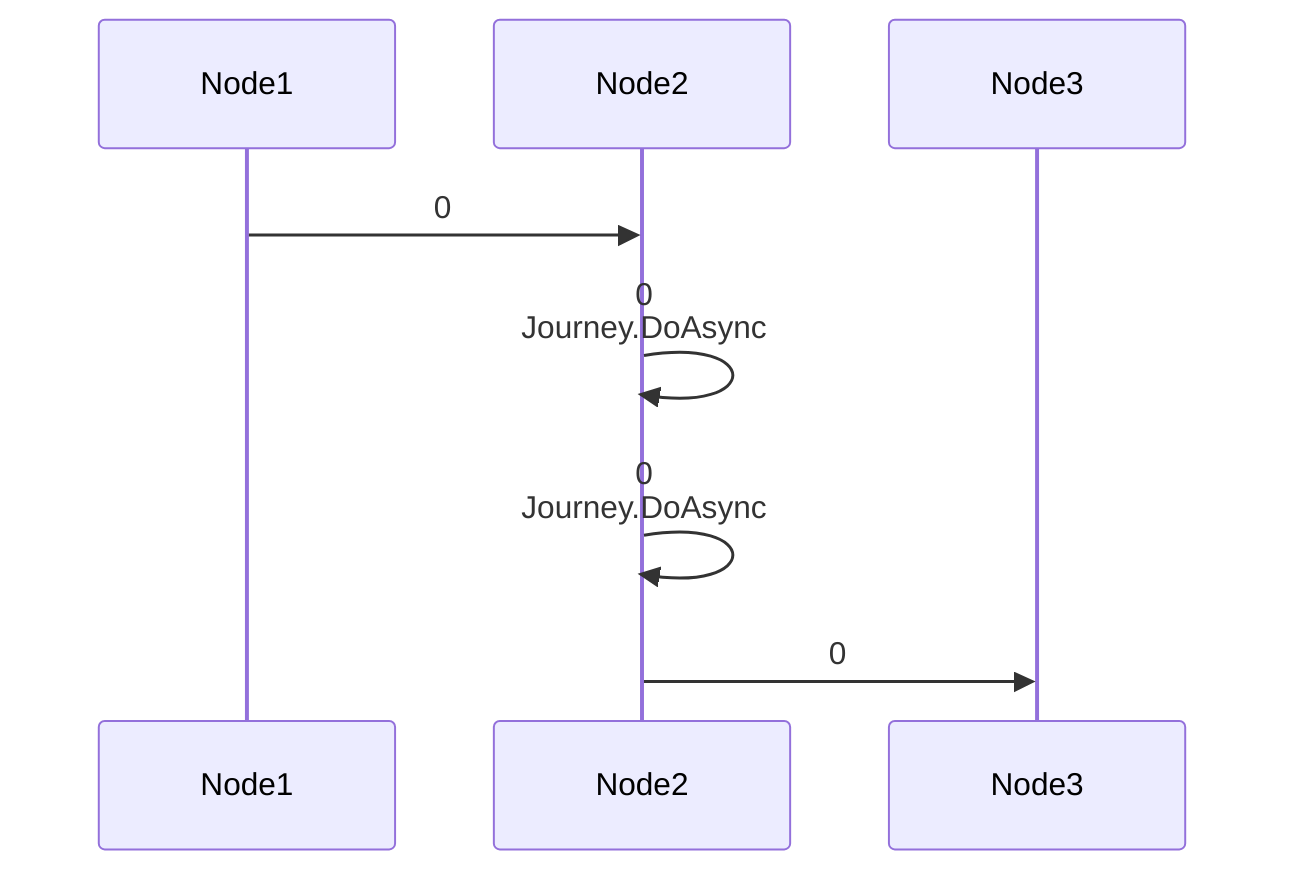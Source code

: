 ﻿sequenceDiagram
Node1->>Node2:0
Node2->>Node2:0<br>Journey.DoAsync
Node2->>Node2:0<br>Journey.DoAsync
Node2->>Node3:0